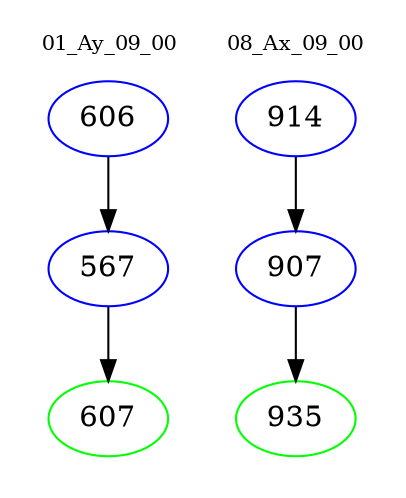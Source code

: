 digraph{
subgraph cluster_0 {
color = white
label = "01_Ay_09_00";
fontsize=10;
T0_606 [label="606", color="blue"]
T0_606 -> T0_567 [color="black"]
T0_567 [label="567", color="blue"]
T0_567 -> T0_607 [color="black"]
T0_607 [label="607", color="green"]
}
subgraph cluster_1 {
color = white
label = "08_Ax_09_00";
fontsize=10;
T1_914 [label="914", color="blue"]
T1_914 -> T1_907 [color="black"]
T1_907 [label="907", color="blue"]
T1_907 -> T1_935 [color="black"]
T1_935 [label="935", color="green"]
}
}
